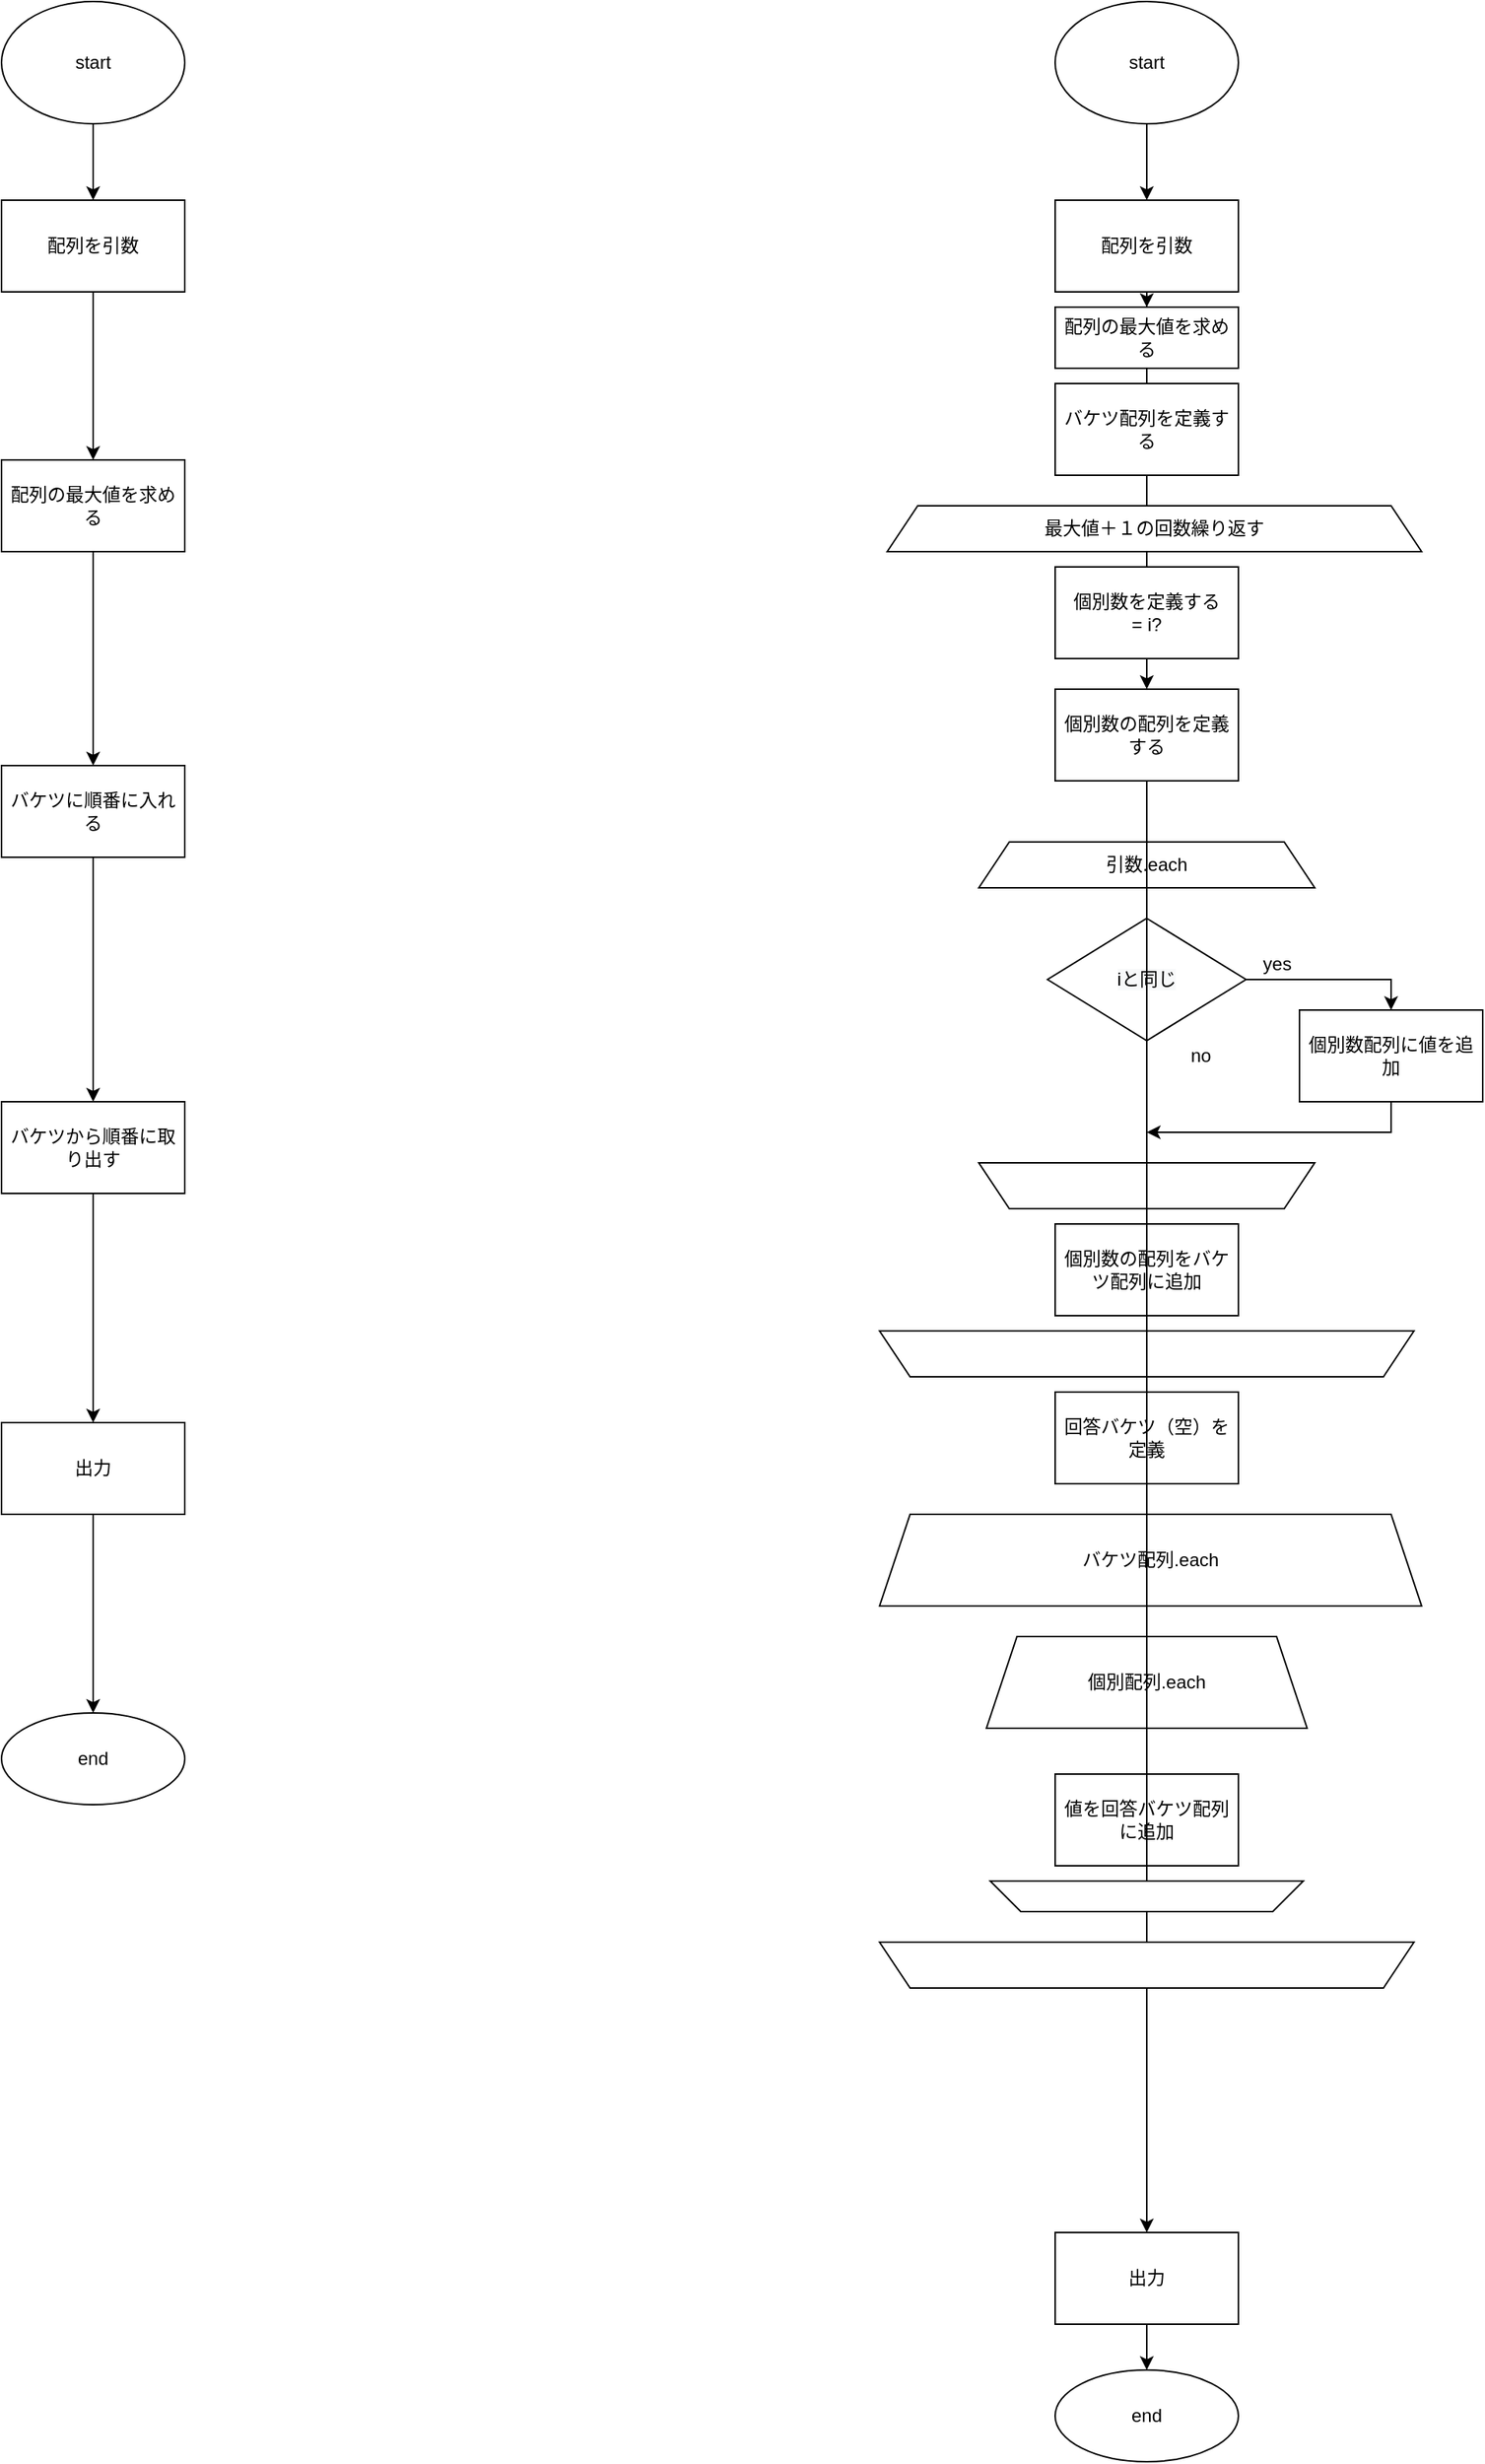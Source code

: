<mxfile version="15.2.9" type="device"><diagram id="GIuam7OLJ4pw_IvrUNXw" name="Page-1"><mxGraphModel dx="1400" dy="622" grid="1" gridSize="10" guides="1" tooltips="1" connect="1" arrows="1" fold="1" page="1" pageScale="1" pageWidth="827" pageHeight="1169" math="0" shadow="0"><root><mxCell id="0"/><mxCell id="1" parent="0"/><mxCell id="5CYFCww66jjQ6bySRGjH-3" value="" style="edgeStyle=orthogonalEdgeStyle;rounded=0;orthogonalLoop=1;jettySize=auto;html=1;" edge="1" parent="1" source="5CYFCww66jjQ6bySRGjH-1" target="5CYFCww66jjQ6bySRGjH-2"><mxGeometry relative="1" as="geometry"/></mxCell><mxCell id="5CYFCww66jjQ6bySRGjH-1" value="start" style="ellipse;whiteSpace=wrap;html=1;" vertex="1" parent="1"><mxGeometry x="360" width="120" height="80" as="geometry"/></mxCell><mxCell id="5CYFCww66jjQ6bySRGjH-5" value="" style="edgeStyle=orthogonalEdgeStyle;rounded=0;orthogonalLoop=1;jettySize=auto;html=1;" edge="1" parent="1" source="5CYFCww66jjQ6bySRGjH-2" target="5CYFCww66jjQ6bySRGjH-4"><mxGeometry relative="1" as="geometry"/></mxCell><mxCell id="5CYFCww66jjQ6bySRGjH-2" value="配列を引数" style="whiteSpace=wrap;html=1;" vertex="1" parent="1"><mxGeometry x="360" y="130" width="120" height="60" as="geometry"/></mxCell><mxCell id="5CYFCww66jjQ6bySRGjH-7" style="edgeStyle=orthogonalEdgeStyle;rounded=0;orthogonalLoop=1;jettySize=auto;html=1;entryX=0.5;entryY=0;entryDx=0;entryDy=0;" edge="1" parent="1" source="5CYFCww66jjQ6bySRGjH-4" target="5CYFCww66jjQ6bySRGjH-6"><mxGeometry relative="1" as="geometry"/></mxCell><mxCell id="5CYFCww66jjQ6bySRGjH-4" value="配列の最大値を求める" style="whiteSpace=wrap;html=1;" vertex="1" parent="1"><mxGeometry x="360" y="300" width="120" height="60" as="geometry"/></mxCell><mxCell id="5CYFCww66jjQ6bySRGjH-9" value="" style="edgeStyle=orthogonalEdgeStyle;rounded=0;orthogonalLoop=1;jettySize=auto;html=1;" edge="1" parent="1" source="5CYFCww66jjQ6bySRGjH-6" target="5CYFCww66jjQ6bySRGjH-8"><mxGeometry relative="1" as="geometry"/></mxCell><mxCell id="5CYFCww66jjQ6bySRGjH-6" value="バケツに順番に入れる" style="rounded=0;whiteSpace=wrap;html=1;" vertex="1" parent="1"><mxGeometry x="360" y="500" width="120" height="60" as="geometry"/></mxCell><mxCell id="5CYFCww66jjQ6bySRGjH-11" value="" style="edgeStyle=orthogonalEdgeStyle;rounded=0;orthogonalLoop=1;jettySize=auto;html=1;" edge="1" parent="1" source="5CYFCww66jjQ6bySRGjH-8" target="5CYFCww66jjQ6bySRGjH-10"><mxGeometry relative="1" as="geometry"/></mxCell><mxCell id="5CYFCww66jjQ6bySRGjH-8" value="バケツから順番に取り出す" style="whiteSpace=wrap;html=1;rounded=0;" vertex="1" parent="1"><mxGeometry x="360" y="720" width="120" height="60" as="geometry"/></mxCell><mxCell id="5CYFCww66jjQ6bySRGjH-13" value="" style="edgeStyle=orthogonalEdgeStyle;rounded=0;orthogonalLoop=1;jettySize=auto;html=1;" edge="1" parent="1" source="5CYFCww66jjQ6bySRGjH-10" target="5CYFCww66jjQ6bySRGjH-12"><mxGeometry relative="1" as="geometry"/></mxCell><mxCell id="5CYFCww66jjQ6bySRGjH-10" value="出力" style="whiteSpace=wrap;html=1;rounded=0;" vertex="1" parent="1"><mxGeometry x="360" y="930" width="120" height="60" as="geometry"/></mxCell><mxCell id="5CYFCww66jjQ6bySRGjH-12" value="end" style="ellipse;whiteSpace=wrap;html=1;rounded=0;" vertex="1" parent="1"><mxGeometry x="360" y="1120" width="120" height="60" as="geometry"/></mxCell><mxCell id="5CYFCww66jjQ6bySRGjH-14" value="" style="edgeStyle=orthogonalEdgeStyle;rounded=0;orthogonalLoop=1;jettySize=auto;html=1;" edge="1" parent="1" source="5CYFCww66jjQ6bySRGjH-15" target="5CYFCww66jjQ6bySRGjH-17"><mxGeometry relative="1" as="geometry"/></mxCell><mxCell id="5CYFCww66jjQ6bySRGjH-15" value="start" style="ellipse;whiteSpace=wrap;html=1;" vertex="1" parent="1"><mxGeometry x="1050" width="120" height="80" as="geometry"/></mxCell><mxCell id="5CYFCww66jjQ6bySRGjH-16" value="" style="edgeStyle=orthogonalEdgeStyle;rounded=0;orthogonalLoop=1;jettySize=auto;html=1;" edge="1" parent="1" source="5CYFCww66jjQ6bySRGjH-17" target="5CYFCww66jjQ6bySRGjH-19"><mxGeometry relative="1" as="geometry"/></mxCell><mxCell id="5CYFCww66jjQ6bySRGjH-17" value="配列を引数" style="whiteSpace=wrap;html=1;" vertex="1" parent="1"><mxGeometry x="1050" y="130" width="120" height="60" as="geometry"/></mxCell><mxCell id="5CYFCww66jjQ6bySRGjH-18" style="edgeStyle=orthogonalEdgeStyle;rounded=0;orthogonalLoop=1;jettySize=auto;html=1;entryX=0.5;entryY=0;entryDx=0;entryDy=0;" edge="1" parent="1" source="5CYFCww66jjQ6bySRGjH-19" target="5CYFCww66jjQ6bySRGjH-21"><mxGeometry relative="1" as="geometry"/></mxCell><mxCell id="5CYFCww66jjQ6bySRGjH-19" value="配列の最大値を求める" style="whiteSpace=wrap;html=1;" vertex="1" parent="1"><mxGeometry x="1050" y="200" width="120" height="40" as="geometry"/></mxCell><mxCell id="5CYFCww66jjQ6bySRGjH-20" value="" style="edgeStyle=orthogonalEdgeStyle;rounded=0;orthogonalLoop=1;jettySize=auto;html=1;exitX=0.5;exitY=1;exitDx=0;exitDy=0;startArrow=none;entryX=0.5;entryY=0;entryDx=0;entryDy=0;" edge="1" parent="1" source="5CYFCww66jjQ6bySRGjH-45" target="5CYFCww66jjQ6bySRGjH-25"><mxGeometry relative="1" as="geometry"><mxPoint x="1110" y="540" as="sourcePoint"/><mxPoint x="1110" y="1360" as="targetPoint"/><Array as="points"><mxPoint x="1110" y="1290"/><mxPoint x="1110" y="1290"/></Array></mxGeometry></mxCell><mxCell id="5CYFCww66jjQ6bySRGjH-21" value="個別数の配列を定義する" style="rounded=0;whiteSpace=wrap;html=1;" vertex="1" parent="1"><mxGeometry x="1050" y="450" width="120" height="60" as="geometry"/></mxCell><mxCell id="5CYFCww66jjQ6bySRGjH-24" value="" style="edgeStyle=orthogonalEdgeStyle;rounded=0;orthogonalLoop=1;jettySize=auto;html=1;" edge="1" parent="1" source="5CYFCww66jjQ6bySRGjH-25" target="5CYFCww66jjQ6bySRGjH-26"><mxGeometry relative="1" as="geometry"/></mxCell><mxCell id="5CYFCww66jjQ6bySRGjH-25" value="出力" style="whiteSpace=wrap;html=1;rounded=0;" vertex="1" parent="1"><mxGeometry x="1050" y="1460" width="120" height="60" as="geometry"/></mxCell><mxCell id="5CYFCww66jjQ6bySRGjH-26" value="end" style="ellipse;whiteSpace=wrap;html=1;rounded=0;" vertex="1" parent="1"><mxGeometry x="1050" y="1550" width="120" height="60" as="geometry"/></mxCell><mxCell id="5CYFCww66jjQ6bySRGjH-27" value="最大値＋１の回数繰り返す" style="shape=trapezoid;perimeter=trapezoidPerimeter;whiteSpace=wrap;html=1;fixedSize=1;" vertex="1" parent="1"><mxGeometry x="940" y="330" width="350" height="30" as="geometry"/></mxCell><mxCell id="5CYFCww66jjQ6bySRGjH-29" value="バケツ配列を定義する" style="whiteSpace=wrap;html=1;" vertex="1" parent="1"><mxGeometry x="1050" y="250" width="120" height="60" as="geometry"/></mxCell><mxCell id="5CYFCww66jjQ6bySRGjH-37" style="edgeStyle=orthogonalEdgeStyle;rounded=0;orthogonalLoop=1;jettySize=auto;html=1;exitX=0.5;exitY=1;exitDx=0;exitDy=0;" edge="1" parent="1" source="5CYFCww66jjQ6bySRGjH-30"><mxGeometry relative="1" as="geometry"><mxPoint x="1110" y="740" as="targetPoint"/><Array as="points"><mxPoint x="1270" y="740"/></Array></mxGeometry></mxCell><mxCell id="5CYFCww66jjQ6bySRGjH-30" value="個別数配列に値を追加" style="whiteSpace=wrap;html=1;" vertex="1" parent="1"><mxGeometry x="1210" y="660" width="120" height="60" as="geometry"/></mxCell><mxCell id="5CYFCww66jjQ6bySRGjH-31" value="引数.each" style="shape=trapezoid;perimeter=trapezoidPerimeter;whiteSpace=wrap;html=1;fixedSize=1;" vertex="1" parent="1"><mxGeometry x="1000" y="550" width="220" height="30" as="geometry"/></mxCell><mxCell id="5CYFCww66jjQ6bySRGjH-34" style="edgeStyle=orthogonalEdgeStyle;rounded=0;orthogonalLoop=1;jettySize=auto;html=1;entryX=0.5;entryY=0;entryDx=0;entryDy=0;" edge="1" parent="1" source="5CYFCww66jjQ6bySRGjH-32" target="5CYFCww66jjQ6bySRGjH-30"><mxGeometry relative="1" as="geometry"/></mxCell><mxCell id="5CYFCww66jjQ6bySRGjH-32" value="&lt;span style=&quot;color: rgb(0 , 0 , 0) ; font-family: &amp;#34;helvetica&amp;#34; ; font-size: 12px ; font-style: normal ; font-weight: 400 ; letter-spacing: normal ; text-align: center ; text-indent: 0px ; text-transform: none ; word-spacing: 0px ; background-color: rgb(248 , 249 , 250) ; display: inline ; float: none&quot;&gt;iと同じ&lt;/span&gt;" style="rhombus;whiteSpace=wrap;html=1;" vertex="1" parent="1"><mxGeometry x="1045" y="600" width="130" height="80" as="geometry"/></mxCell><mxCell id="5CYFCww66jjQ6bySRGjH-33" value="個別数を定義する&lt;br&gt;= i?" style="whiteSpace=wrap;html=1;" vertex="1" parent="1"><mxGeometry x="1050" y="370" width="120" height="60" as="geometry"/></mxCell><mxCell id="5CYFCww66jjQ6bySRGjH-35" value="yes" style="text;html=1;align=center;verticalAlign=middle;resizable=0;points=[];autosize=1;strokeColor=none;fillColor=none;" vertex="1" parent="1"><mxGeometry x="1180" y="620" width="30" height="20" as="geometry"/></mxCell><mxCell id="5CYFCww66jjQ6bySRGjH-36" value="no" style="text;html=1;align=center;verticalAlign=middle;resizable=0;points=[];autosize=1;strokeColor=none;fillColor=none;" vertex="1" parent="1"><mxGeometry x="1130" y="680" width="30" height="20" as="geometry"/></mxCell><mxCell id="5CYFCww66jjQ6bySRGjH-38" value="" style="shape=trapezoid;perimeter=trapezoidPerimeter;whiteSpace=wrap;html=1;fixedSize=1;rotation=-180;" vertex="1" parent="1"><mxGeometry x="1000" y="760" width="220" height="30" as="geometry"/></mxCell><mxCell id="5CYFCww66jjQ6bySRGjH-39" value="" style="shape=trapezoid;perimeter=trapezoidPerimeter;whiteSpace=wrap;html=1;fixedSize=1;rotation=-180;" vertex="1" parent="1"><mxGeometry x="935" y="870" width="350" height="30" as="geometry"/></mxCell><mxCell id="5CYFCww66jjQ6bySRGjH-40" value="個別数の配列をバケツ配列に追加" style="whiteSpace=wrap;html=1;" vertex="1" parent="1"><mxGeometry x="1050" y="800" width="120" height="60" as="geometry"/></mxCell><mxCell id="5CYFCww66jjQ6bySRGjH-41" value="回答バケツ（空）を定義" style="whiteSpace=wrap;html=1;" vertex="1" parent="1"><mxGeometry x="1050" y="910" width="120" height="60" as="geometry"/></mxCell><mxCell id="5CYFCww66jjQ6bySRGjH-42" value="バケツ配列.each" style="shape=trapezoid;perimeter=trapezoidPerimeter;whiteSpace=wrap;html=1;fixedSize=1;" vertex="1" parent="1"><mxGeometry x="935" y="990" width="355" height="60" as="geometry"/></mxCell><mxCell id="5CYFCww66jjQ6bySRGjH-43" value="個別配列.each" style="shape=trapezoid;perimeter=trapezoidPerimeter;whiteSpace=wrap;html=1;fixedSize=1;" vertex="1" parent="1"><mxGeometry x="1005" y="1070" width="210" height="60" as="geometry"/></mxCell><mxCell id="5CYFCww66jjQ6bySRGjH-44" value="値を回答バケツ配列に追加" style="whiteSpace=wrap;html=1;" vertex="1" parent="1"><mxGeometry x="1050" y="1160" width="120" height="60" as="geometry"/></mxCell><mxCell id="5CYFCww66jjQ6bySRGjH-45" value="" style="shape=trapezoid;perimeter=trapezoidPerimeter;whiteSpace=wrap;html=1;fixedSize=1;rotation=-180;" vertex="1" parent="1"><mxGeometry x="1007.5" y="1230" width="205" height="20" as="geometry"/></mxCell><mxCell id="5CYFCww66jjQ6bySRGjH-46" value="" style="edgeStyle=orthogonalEdgeStyle;rounded=0;orthogonalLoop=1;jettySize=auto;html=1;exitX=0.5;exitY=1;exitDx=0;exitDy=0;endArrow=none;" edge="1" parent="1" source="5CYFCww66jjQ6bySRGjH-21" target="5CYFCww66jjQ6bySRGjH-45"><mxGeometry relative="1" as="geometry"><mxPoint x="1110" y="510" as="sourcePoint"/><mxPoint x="1110" y="1360" as="targetPoint"/></mxGeometry></mxCell><mxCell id="5CYFCww66jjQ6bySRGjH-47" value="" style="shape=trapezoid;perimeter=trapezoidPerimeter;whiteSpace=wrap;html=1;fixedSize=1;rotation=-180;" vertex="1" parent="1"><mxGeometry x="935" y="1270" width="350" height="30" as="geometry"/></mxCell></root></mxGraphModel></diagram></mxfile>